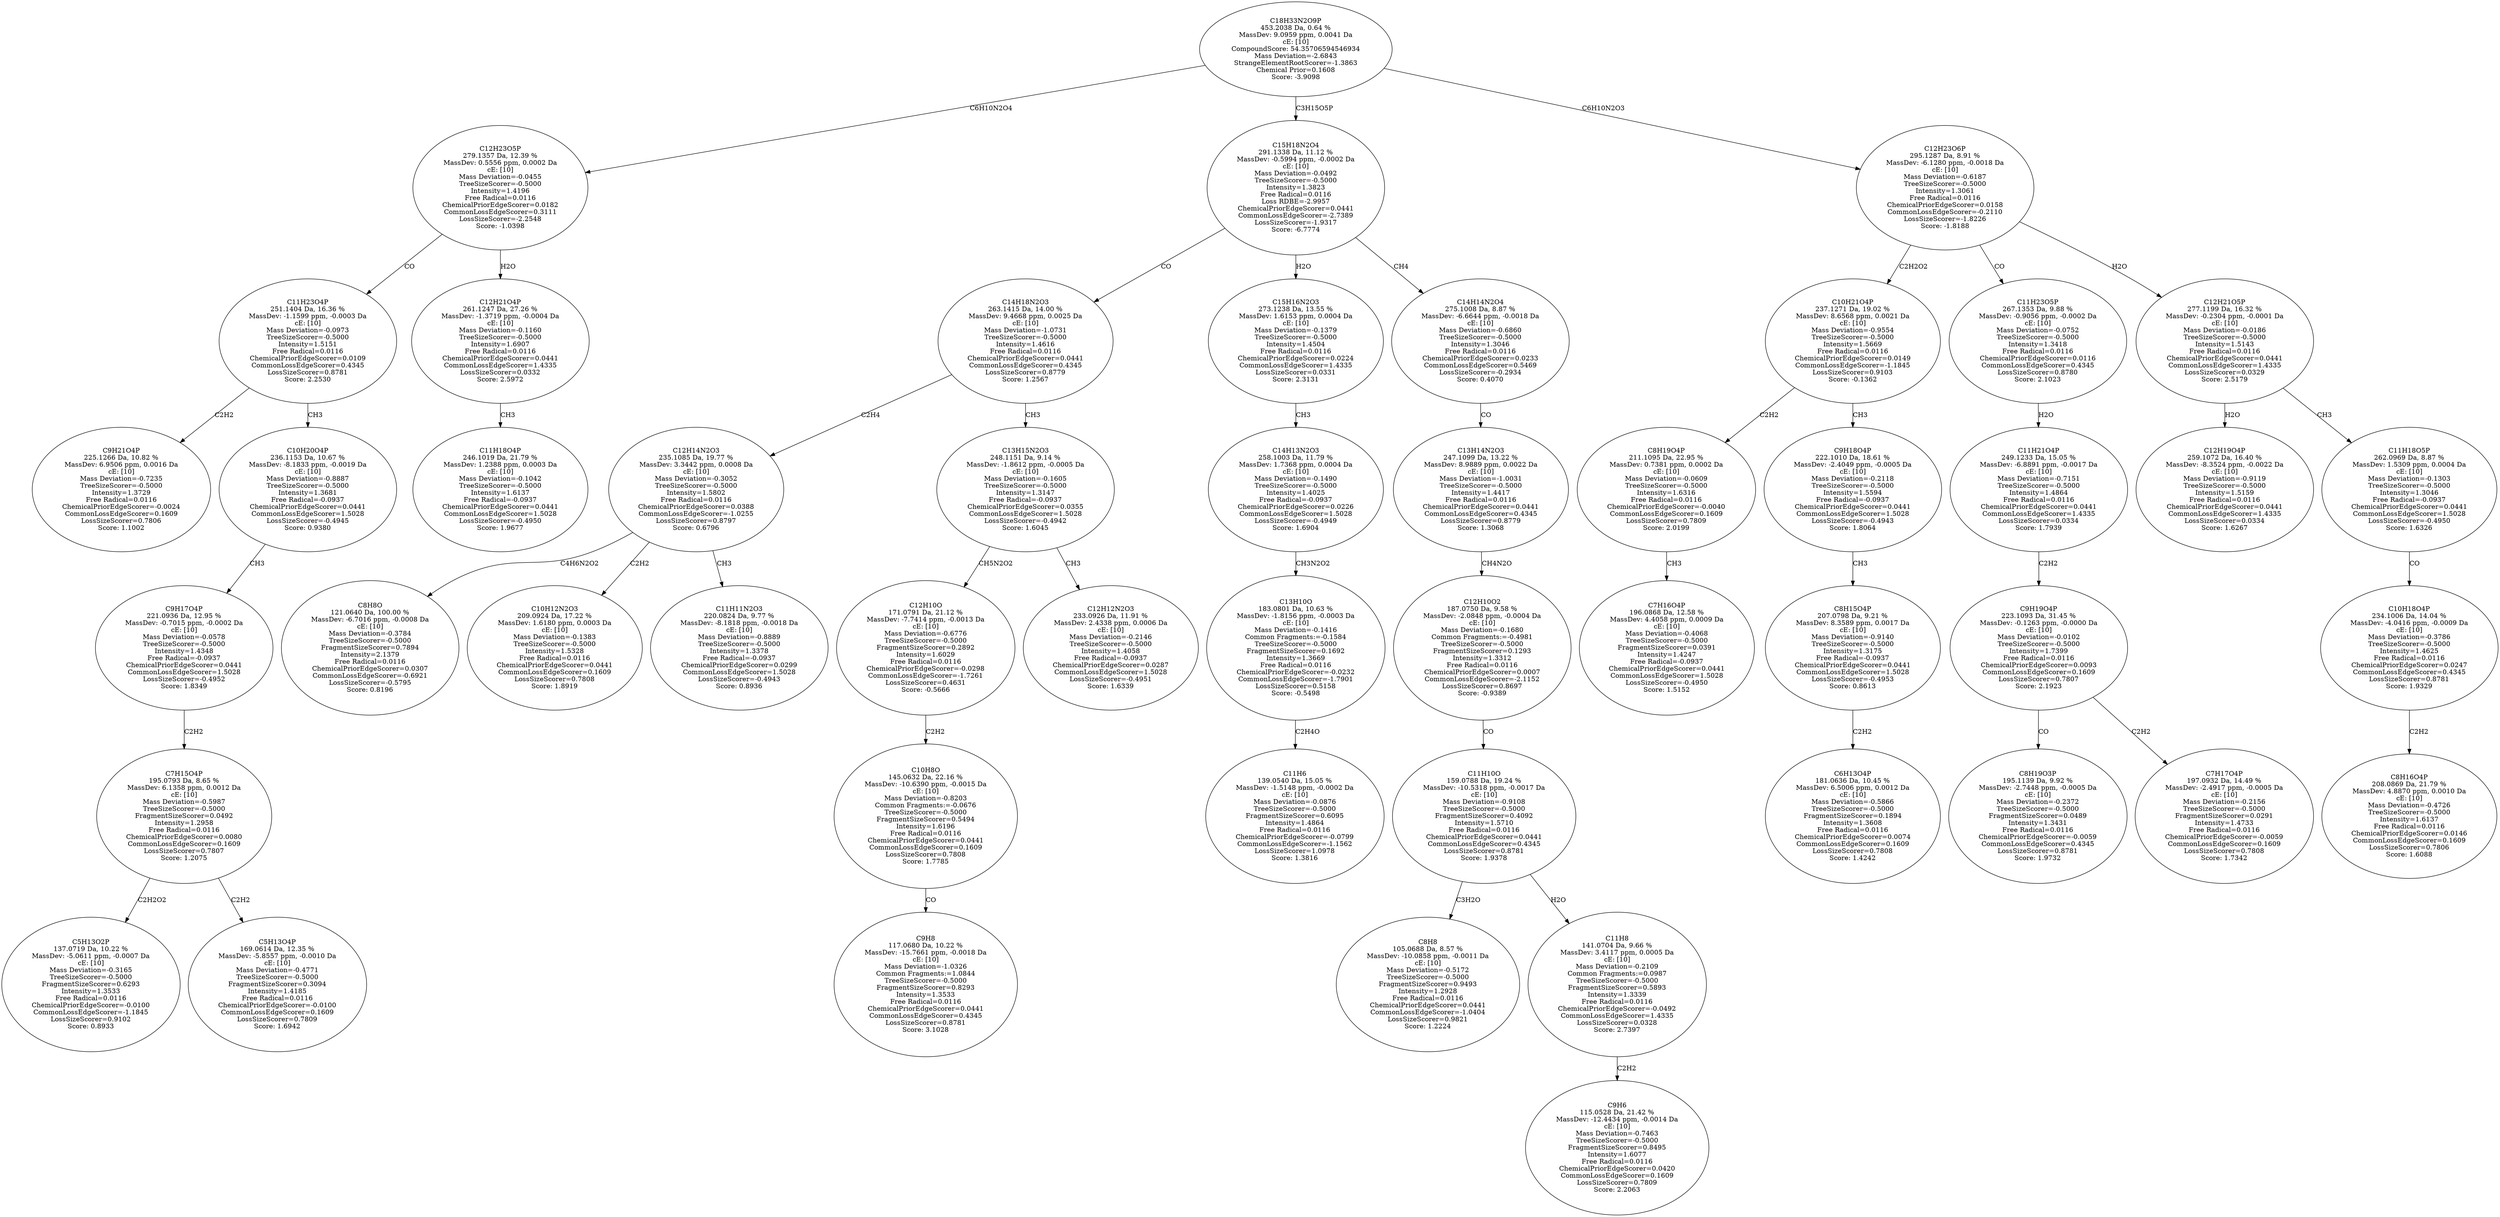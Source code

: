strict digraph {
v1 [label="C9H21O4P\n225.1266 Da, 10.82 %\nMassDev: 6.9506 ppm, 0.0016 Da\ncE: [10]\nMass Deviation=-0.7235\nTreeSizeScorer=-0.5000\nIntensity=1.3729\nFree Radical=0.0116\nChemicalPriorEdgeScorer=-0.0024\nCommonLossEdgeScorer=0.1609\nLossSizeScorer=0.7806\nScore: 1.1002"];
v2 [label="C5H13O2P\n137.0719 Da, 10.22 %\nMassDev: -5.0611 ppm, -0.0007 Da\ncE: [10]\nMass Deviation=-0.3165\nTreeSizeScorer=-0.5000\nFragmentSizeScorer=0.6293\nIntensity=1.3533\nFree Radical=0.0116\nChemicalPriorEdgeScorer=-0.0100\nCommonLossEdgeScorer=-1.1845\nLossSizeScorer=0.9102\nScore: 0.8933"];
v3 [label="C5H13O4P\n169.0614 Da, 12.35 %\nMassDev: -5.8557 ppm, -0.0010 Da\ncE: [10]\nMass Deviation=-0.4771\nTreeSizeScorer=-0.5000\nFragmentSizeScorer=0.3094\nIntensity=1.4185\nFree Radical=0.0116\nChemicalPriorEdgeScorer=-0.0100\nCommonLossEdgeScorer=0.1609\nLossSizeScorer=0.7809\nScore: 1.6942"];
v4 [label="C7H15O4P\n195.0793 Da, 8.65 %\nMassDev: 6.1358 ppm, 0.0012 Da\ncE: [10]\nMass Deviation=-0.5987\nTreeSizeScorer=-0.5000\nFragmentSizeScorer=0.0492\nIntensity=1.2958\nFree Radical=0.0116\nChemicalPriorEdgeScorer=0.0080\nCommonLossEdgeScorer=0.1609\nLossSizeScorer=0.7807\nScore: 1.2075"];
v5 [label="C9H17O4P\n221.0936 Da, 12.95 %\nMassDev: -0.7015 ppm, -0.0002 Da\ncE: [10]\nMass Deviation=-0.0578\nTreeSizeScorer=-0.5000\nIntensity=1.4348\nFree Radical=-0.0937\nChemicalPriorEdgeScorer=0.0441\nCommonLossEdgeScorer=1.5028\nLossSizeScorer=-0.4952\nScore: 1.8349"];
v6 [label="C10H20O4P\n236.1153 Da, 10.67 %\nMassDev: -8.1833 ppm, -0.0019 Da\ncE: [10]\nMass Deviation=-0.8887\nTreeSizeScorer=-0.5000\nIntensity=1.3681\nFree Radical=-0.0937\nChemicalPriorEdgeScorer=0.0441\nCommonLossEdgeScorer=1.5028\nLossSizeScorer=-0.4945\nScore: 0.9380"];
v7 [label="C11H23O4P\n251.1404 Da, 16.36 %\nMassDev: -1.1599 ppm, -0.0003 Da\ncE: [10]\nMass Deviation=-0.0973\nTreeSizeScorer=-0.5000\nIntensity=1.5151\nFree Radical=0.0116\nChemicalPriorEdgeScorer=0.0109\nCommonLossEdgeScorer=0.4345\nLossSizeScorer=0.8781\nScore: 2.2530"];
v8 [label="C11H18O4P\n246.1019 Da, 21.79 %\nMassDev: 1.2388 ppm, 0.0003 Da\ncE: [10]\nMass Deviation=-0.1042\nTreeSizeScorer=-0.5000\nIntensity=1.6137\nFree Radical=-0.0937\nChemicalPriorEdgeScorer=0.0441\nCommonLossEdgeScorer=1.5028\nLossSizeScorer=-0.4950\nScore: 1.9677"];
v9 [label="C12H21O4P\n261.1247 Da, 27.26 %\nMassDev: -1.3719 ppm, -0.0004 Da\ncE: [10]\nMass Deviation=-0.1160\nTreeSizeScorer=-0.5000\nIntensity=1.6907\nFree Radical=0.0116\nChemicalPriorEdgeScorer=0.0441\nCommonLossEdgeScorer=1.4335\nLossSizeScorer=0.0332\nScore: 2.5972"];
v10 [label="C12H23O5P\n279.1357 Da, 12.39 %\nMassDev: 0.5556 ppm, 0.0002 Da\ncE: [10]\nMass Deviation=-0.0455\nTreeSizeScorer=-0.5000\nIntensity=1.4196\nFree Radical=0.0116\nChemicalPriorEdgeScorer=0.0182\nCommonLossEdgeScorer=0.3111\nLossSizeScorer=-2.2548\nScore: -1.0398"];
v11 [label="C8H8O\n121.0640 Da, 100.00 %\nMassDev: -6.7016 ppm, -0.0008 Da\ncE: [10]\nMass Deviation=-0.3784\nTreeSizeScorer=-0.5000\nFragmentSizeScorer=0.7894\nIntensity=2.1379\nFree Radical=0.0116\nChemicalPriorEdgeScorer=0.0307\nCommonLossEdgeScorer=-0.6921\nLossSizeScorer=-0.5795\nScore: 0.8196"];
v12 [label="C10H12N2O3\n209.0924 Da, 17.22 %\nMassDev: 1.6180 ppm, 0.0003 Da\ncE: [10]\nMass Deviation=-0.1383\nTreeSizeScorer=-0.5000\nIntensity=1.5328\nFree Radical=0.0116\nChemicalPriorEdgeScorer=0.0441\nCommonLossEdgeScorer=0.1609\nLossSizeScorer=0.7808\nScore: 1.8919"];
v13 [label="C11H11N2O3\n220.0824 Da, 9.77 %\nMassDev: -8.1818 ppm, -0.0018 Da\ncE: [10]\nMass Deviation=-0.8889\nTreeSizeScorer=-0.5000\nIntensity=1.3378\nFree Radical=-0.0937\nChemicalPriorEdgeScorer=0.0299\nCommonLossEdgeScorer=1.5028\nLossSizeScorer=-0.4943\nScore: 0.8936"];
v14 [label="C12H14N2O3\n235.1085 Da, 19.77 %\nMassDev: 3.3442 ppm, 0.0008 Da\ncE: [10]\nMass Deviation=-0.3052\nTreeSizeScorer=-0.5000\nIntensity=1.5802\nFree Radical=0.0116\nChemicalPriorEdgeScorer=0.0388\nCommonLossEdgeScorer=-1.0255\nLossSizeScorer=0.8797\nScore: 0.6796"];
v15 [label="C9H8\n117.0680 Da, 10.22 %\nMassDev: -15.7661 ppm, -0.0018 Da\ncE: [10]\nMass Deviation=-1.0326\nCommon Fragments:=1.0844\nTreeSizeScorer=-0.5000\nFragmentSizeScorer=0.8293\nIntensity=1.3533\nFree Radical=0.0116\nChemicalPriorEdgeScorer=0.0441\nCommonLossEdgeScorer=0.4345\nLossSizeScorer=0.8781\nScore: 3.1028"];
v16 [label="C10H8O\n145.0632 Da, 22.16 %\nMassDev: -10.6390 ppm, -0.0015 Da\ncE: [10]\nMass Deviation=-0.8203\nCommon Fragments:=-0.0676\nTreeSizeScorer=-0.5000\nFragmentSizeScorer=0.5494\nIntensity=1.6196\nFree Radical=0.0116\nChemicalPriorEdgeScorer=0.0441\nCommonLossEdgeScorer=0.1609\nLossSizeScorer=0.7808\nScore: 1.7785"];
v17 [label="C12H10O\n171.0791 Da, 21.12 %\nMassDev: -7.7414 ppm, -0.0013 Da\ncE: [10]\nMass Deviation=-0.6776\nTreeSizeScorer=-0.5000\nFragmentSizeScorer=0.2892\nIntensity=1.6029\nFree Radical=0.0116\nChemicalPriorEdgeScorer=-0.0298\nCommonLossEdgeScorer=-1.7261\nLossSizeScorer=0.4631\nScore: -0.5666"];
v18 [label="C12H12N2O3\n233.0926 Da, 11.91 %\nMassDev: 2.4338 ppm, 0.0006 Da\ncE: [10]\nMass Deviation=-0.2146\nTreeSizeScorer=-0.5000\nIntensity=1.4058\nFree Radical=-0.0937\nChemicalPriorEdgeScorer=0.0287\nCommonLossEdgeScorer=1.5028\nLossSizeScorer=-0.4951\nScore: 1.6339"];
v19 [label="C13H15N2O3\n248.1151 Da, 9.14 %\nMassDev: -1.8612 ppm, -0.0005 Da\ncE: [10]\nMass Deviation=-0.1605\nTreeSizeScorer=-0.5000\nIntensity=1.3147\nFree Radical=-0.0937\nChemicalPriorEdgeScorer=0.0355\nCommonLossEdgeScorer=1.5028\nLossSizeScorer=-0.4942\nScore: 1.6045"];
v20 [label="C14H18N2O3\n263.1415 Da, 14.00 %\nMassDev: 9.4668 ppm, 0.0025 Da\ncE: [10]\nMass Deviation=-1.0731\nTreeSizeScorer=-0.5000\nIntensity=1.4616\nFree Radical=0.0116\nChemicalPriorEdgeScorer=0.0441\nCommonLossEdgeScorer=0.4345\nLossSizeScorer=0.8779\nScore: 1.2567"];
v21 [label="C11H6\n139.0540 Da, 15.05 %\nMassDev: -1.5148 ppm, -0.0002 Da\ncE: [10]\nMass Deviation=-0.0876\nTreeSizeScorer=-0.5000\nFragmentSizeScorer=0.6095\nIntensity=1.4864\nFree Radical=0.0116\nChemicalPriorEdgeScorer=-0.0799\nCommonLossEdgeScorer=-1.1562\nLossSizeScorer=1.0978\nScore: 1.3816"];
v22 [label="C13H10O\n183.0801 Da, 10.63 %\nMassDev: -1.8156 ppm, -0.0003 Da\ncE: [10]\nMass Deviation=-0.1416\nCommon Fragments:=-0.1584\nTreeSizeScorer=-0.5000\nFragmentSizeScorer=0.1692\nIntensity=1.3669\nFree Radical=0.0116\nChemicalPriorEdgeScorer=-0.0232\nCommonLossEdgeScorer=-1.7901\nLossSizeScorer=0.5158\nScore: -0.5498"];
v23 [label="C14H13N2O3\n258.1003 Da, 11.79 %\nMassDev: 1.7368 ppm, 0.0004 Da\ncE: [10]\nMass Deviation=-0.1490\nTreeSizeScorer=-0.5000\nIntensity=1.4025\nFree Radical=-0.0937\nChemicalPriorEdgeScorer=0.0226\nCommonLossEdgeScorer=1.5028\nLossSizeScorer=-0.4949\nScore: 1.6904"];
v24 [label="C15H16N2O3\n273.1238 Da, 13.55 %\nMassDev: 1.6153 ppm, 0.0004 Da\ncE: [10]\nMass Deviation=-0.1379\nTreeSizeScorer=-0.5000\nIntensity=1.4504\nFree Radical=0.0116\nChemicalPriorEdgeScorer=0.0224\nCommonLossEdgeScorer=1.4335\nLossSizeScorer=0.0331\nScore: 2.3131"];
v25 [label="C8H8\n105.0688 Da, 8.57 %\nMassDev: -10.0858 ppm, -0.0011 Da\ncE: [10]\nMass Deviation=-0.5172\nTreeSizeScorer=-0.5000\nFragmentSizeScorer=0.9493\nIntensity=1.2928\nFree Radical=0.0116\nChemicalPriorEdgeScorer=0.0441\nCommonLossEdgeScorer=-1.0404\nLossSizeScorer=0.9821\nScore: 1.2224"];
v26 [label="C9H6\n115.0528 Da, 21.42 %\nMassDev: -12.4434 ppm, -0.0014 Da\ncE: [10]\nMass Deviation=-0.7463\nTreeSizeScorer=-0.5000\nFragmentSizeScorer=0.8495\nIntensity=1.6077\nFree Radical=0.0116\nChemicalPriorEdgeScorer=0.0420\nCommonLossEdgeScorer=0.1609\nLossSizeScorer=0.7809\nScore: 2.2063"];
v27 [label="C11H8\n141.0704 Da, 9.66 %\nMassDev: 3.4117 ppm, 0.0005 Da\ncE: [10]\nMass Deviation=-0.2109\nCommon Fragments:=0.0987\nTreeSizeScorer=-0.5000\nFragmentSizeScorer=0.5893\nIntensity=1.3339\nFree Radical=0.0116\nChemicalPriorEdgeScorer=-0.0492\nCommonLossEdgeScorer=1.4335\nLossSizeScorer=0.0328\nScore: 2.7397"];
v28 [label="C11H10O\n159.0788 Da, 19.24 %\nMassDev: -10.5318 ppm, -0.0017 Da\ncE: [10]\nMass Deviation=-0.9108\nTreeSizeScorer=-0.5000\nFragmentSizeScorer=0.4092\nIntensity=1.5710\nFree Radical=0.0116\nChemicalPriorEdgeScorer=0.0441\nCommonLossEdgeScorer=0.4345\nLossSizeScorer=0.8781\nScore: 1.9378"];
v29 [label="C12H10O2\n187.0750 Da, 9.58 %\nMassDev: -2.0848 ppm, -0.0004 Da\ncE: [10]\nMass Deviation=-0.1680\nCommon Fragments:=-0.4981\nTreeSizeScorer=-0.5000\nFragmentSizeScorer=0.1293\nIntensity=1.3312\nFree Radical=0.0116\nChemicalPriorEdgeScorer=0.0007\nCommonLossEdgeScorer=-2.1152\nLossSizeScorer=0.8697\nScore: -0.9389"];
v30 [label="C13H14N2O3\n247.1099 Da, 13.22 %\nMassDev: 8.9889 ppm, 0.0022 Da\ncE: [10]\nMass Deviation=-1.0031\nTreeSizeScorer=-0.5000\nIntensity=1.4417\nFree Radical=0.0116\nChemicalPriorEdgeScorer=0.0441\nCommonLossEdgeScorer=0.4345\nLossSizeScorer=0.8779\nScore: 1.3068"];
v31 [label="C14H14N2O4\n275.1008 Da, 8.87 %\nMassDev: -6.6644 ppm, -0.0018 Da\ncE: [10]\nMass Deviation=-0.6860\nTreeSizeScorer=-0.5000\nIntensity=1.3046\nFree Radical=0.0116\nChemicalPriorEdgeScorer=0.0233\nCommonLossEdgeScorer=0.5469\nLossSizeScorer=-0.2934\nScore: 0.4070"];
v32 [label="C15H18N2O4\n291.1338 Da, 11.12 %\nMassDev: -0.5994 ppm, -0.0002 Da\ncE: [10]\nMass Deviation=-0.0492\nTreeSizeScorer=-0.5000\nIntensity=1.3823\nFree Radical=0.0116\nLoss RDBE=-2.9957\nChemicalPriorEdgeScorer=0.0441\nCommonLossEdgeScorer=-2.7389\nLossSizeScorer=-1.9317\nScore: -6.7774"];
v33 [label="C7H16O4P\n196.0868 Da, 12.58 %\nMassDev: 4.4058 ppm, 0.0009 Da\ncE: [10]\nMass Deviation=-0.4068\nTreeSizeScorer=-0.5000\nFragmentSizeScorer=0.0391\nIntensity=1.4247\nFree Radical=-0.0937\nChemicalPriorEdgeScorer=0.0441\nCommonLossEdgeScorer=1.5028\nLossSizeScorer=-0.4950\nScore: 1.5152"];
v34 [label="C8H19O4P\n211.1095 Da, 22.95 %\nMassDev: 0.7381 ppm, 0.0002 Da\ncE: [10]\nMass Deviation=-0.0609\nTreeSizeScorer=-0.5000\nIntensity=1.6316\nFree Radical=0.0116\nChemicalPriorEdgeScorer=-0.0040\nCommonLossEdgeScorer=0.1609\nLossSizeScorer=0.7809\nScore: 2.0199"];
v35 [label="C6H13O4P\n181.0636 Da, 10.45 %\nMassDev: 6.5006 ppm, 0.0012 Da\ncE: [10]\nMass Deviation=-0.5866\nTreeSizeScorer=-0.5000\nFragmentSizeScorer=0.1894\nIntensity=1.3608\nFree Radical=0.0116\nChemicalPriorEdgeScorer=0.0074\nCommonLossEdgeScorer=0.1609\nLossSizeScorer=0.7808\nScore: 1.4242"];
v36 [label="C8H15O4P\n207.0798 Da, 9.21 %\nMassDev: 8.3589 ppm, 0.0017 Da\ncE: [10]\nMass Deviation=-0.9140\nTreeSizeScorer=-0.5000\nIntensity=1.3175\nFree Radical=-0.0937\nChemicalPriorEdgeScorer=0.0441\nCommonLossEdgeScorer=1.5028\nLossSizeScorer=-0.4953\nScore: 0.8613"];
v37 [label="C9H18O4P\n222.1010 Da, 18.61 %\nMassDev: -2.4049 ppm, -0.0005 Da\ncE: [10]\nMass Deviation=-0.2118\nTreeSizeScorer=-0.5000\nIntensity=1.5594\nFree Radical=-0.0937\nChemicalPriorEdgeScorer=0.0441\nCommonLossEdgeScorer=1.5028\nLossSizeScorer=-0.4943\nScore: 1.8064"];
v38 [label="C10H21O4P\n237.1271 Da, 19.02 %\nMassDev: 8.6568 ppm, 0.0021 Da\ncE: [10]\nMass Deviation=-0.9554\nTreeSizeScorer=-0.5000\nIntensity=1.5669\nFree Radical=0.0116\nChemicalPriorEdgeScorer=0.0149\nCommonLossEdgeScorer=-1.1845\nLossSizeScorer=0.9103\nScore: -0.1362"];
v39 [label="C8H19O3P\n195.1139 Da, 9.92 %\nMassDev: -2.7448 ppm, -0.0005 Da\ncE: [10]\nMass Deviation=-0.2372\nTreeSizeScorer=-0.5000\nFragmentSizeScorer=0.0489\nIntensity=1.3431\nFree Radical=0.0116\nChemicalPriorEdgeScorer=-0.0059\nCommonLossEdgeScorer=0.4345\nLossSizeScorer=0.8781\nScore: 1.9732"];
v40 [label="C7H17O4P\n197.0932 Da, 14.49 %\nMassDev: -2.4917 ppm, -0.0005 Da\ncE: [10]\nMass Deviation=-0.2156\nTreeSizeScorer=-0.5000\nFragmentSizeScorer=0.0291\nIntensity=1.4733\nFree Radical=0.0116\nChemicalPriorEdgeScorer=-0.0059\nCommonLossEdgeScorer=0.1609\nLossSizeScorer=0.7808\nScore: 1.7342"];
v41 [label="C9H19O4P\n223.1093 Da, 31.45 %\nMassDev: -0.1263 ppm, -0.0000 Da\ncE: [10]\nMass Deviation=-0.0102\nTreeSizeScorer=-0.5000\nIntensity=1.7399\nFree Radical=0.0116\nChemicalPriorEdgeScorer=0.0093\nCommonLossEdgeScorer=0.1609\nLossSizeScorer=0.7807\nScore: 2.1923"];
v42 [label="C11H21O4P\n249.1233 Da, 15.05 %\nMassDev: -6.8891 ppm, -0.0017 Da\ncE: [10]\nMass Deviation=-0.7151\nTreeSizeScorer=-0.5000\nIntensity=1.4864\nFree Radical=0.0116\nChemicalPriorEdgeScorer=0.0441\nCommonLossEdgeScorer=1.4335\nLossSizeScorer=0.0334\nScore: 1.7939"];
v43 [label="C11H23O5P\n267.1353 Da, 9.88 %\nMassDev: -0.9056 ppm, -0.0002 Da\ncE: [10]\nMass Deviation=-0.0752\nTreeSizeScorer=-0.5000\nIntensity=1.3418\nFree Radical=0.0116\nChemicalPriorEdgeScorer=0.0116\nCommonLossEdgeScorer=0.4345\nLossSizeScorer=0.8780\nScore: 2.1023"];
v44 [label="C12H19O4P\n259.1072 Da, 16.40 %\nMassDev: -8.3524 ppm, -0.0022 Da\ncE: [10]\nMass Deviation=-0.9119\nTreeSizeScorer=-0.5000\nIntensity=1.5159\nFree Radical=0.0116\nChemicalPriorEdgeScorer=0.0441\nCommonLossEdgeScorer=1.4335\nLossSizeScorer=0.0334\nScore: 1.6267"];
v45 [label="C8H16O4P\n208.0869 Da, 21.79 %\nMassDev: 4.8870 ppm, 0.0010 Da\ncE: [10]\nMass Deviation=-0.4726\nTreeSizeScorer=-0.5000\nIntensity=1.6137\nFree Radical=0.0116\nChemicalPriorEdgeScorer=0.0146\nCommonLossEdgeScorer=0.1609\nLossSizeScorer=0.7806\nScore: 1.6088"];
v46 [label="C10H18O4P\n234.1006 Da, 14.04 %\nMassDev: -4.0416 ppm, -0.0009 Da\ncE: [10]\nMass Deviation=-0.3786\nTreeSizeScorer=-0.5000\nIntensity=1.4625\nFree Radical=0.0116\nChemicalPriorEdgeScorer=0.0247\nCommonLossEdgeScorer=0.4345\nLossSizeScorer=0.8781\nScore: 1.9329"];
v47 [label="C11H18O5P\n262.0969 Da, 8.87 %\nMassDev: 1.5309 ppm, 0.0004 Da\ncE: [10]\nMass Deviation=-0.1303\nTreeSizeScorer=-0.5000\nIntensity=1.3046\nFree Radical=-0.0937\nChemicalPriorEdgeScorer=0.0441\nCommonLossEdgeScorer=1.5028\nLossSizeScorer=-0.4950\nScore: 1.6326"];
v48 [label="C12H21O5P\n277.1199 Da, 16.32 %\nMassDev: -0.2304 ppm, -0.0001 Da\ncE: [10]\nMass Deviation=-0.0186\nTreeSizeScorer=-0.5000\nIntensity=1.5143\nFree Radical=0.0116\nChemicalPriorEdgeScorer=0.0441\nCommonLossEdgeScorer=1.4335\nLossSizeScorer=0.0329\nScore: 2.5179"];
v49 [label="C12H23O6P\n295.1287 Da, 8.91 %\nMassDev: -6.1280 ppm, -0.0018 Da\ncE: [10]\nMass Deviation=-0.6187\nTreeSizeScorer=-0.5000\nIntensity=1.3061\nFree Radical=0.0116\nChemicalPriorEdgeScorer=0.0158\nCommonLossEdgeScorer=-0.2110\nLossSizeScorer=-1.8226\nScore: -1.8188"];
v50 [label="C18H33N2O9P\n453.2038 Da, 0.64 %\nMassDev: 9.0959 ppm, 0.0041 Da\ncE: [10]\nCompoundScore: 54.35706594546934\nMass Deviation=-2.6843\nStrangeElementRootScorer=-1.3863\nChemical Prior=0.1608\nScore: -3.9098"];
v7 -> v1 [label="C2H2"];
v4 -> v2 [label="C2H2O2"];
v4 -> v3 [label="C2H2"];
v5 -> v4 [label="C2H2"];
v6 -> v5 [label="CH3"];
v7 -> v6 [label="CH3"];
v10 -> v7 [label="CO"];
v9 -> v8 [label="CH3"];
v10 -> v9 [label="H2O"];
v50 -> v10 [label="C6H10N2O4"];
v14 -> v11 [label="C4H6N2O2"];
v14 -> v12 [label="C2H2"];
v14 -> v13 [label="CH3"];
v20 -> v14 [label="C2H4"];
v16 -> v15 [label="CO"];
v17 -> v16 [label="C2H2"];
v19 -> v17 [label="CH5N2O2"];
v19 -> v18 [label="CH3"];
v20 -> v19 [label="CH3"];
v32 -> v20 [label="CO"];
v22 -> v21 [label="C2H4O"];
v23 -> v22 [label="CH3N2O2"];
v24 -> v23 [label="CH3"];
v32 -> v24 [label="H2O"];
v28 -> v25 [label="C3H2O"];
v27 -> v26 [label="C2H2"];
v28 -> v27 [label="H2O"];
v29 -> v28 [label="CO"];
v30 -> v29 [label="CH4N2O"];
v31 -> v30 [label="CO"];
v32 -> v31 [label="CH4"];
v50 -> v32 [label="C3H15O5P"];
v34 -> v33 [label="CH3"];
v38 -> v34 [label="C2H2"];
v36 -> v35 [label="C2H2"];
v37 -> v36 [label="CH3"];
v38 -> v37 [label="CH3"];
v49 -> v38 [label="C2H2O2"];
v41 -> v39 [label="CO"];
v41 -> v40 [label="C2H2"];
v42 -> v41 [label="C2H2"];
v43 -> v42 [label="H2O"];
v49 -> v43 [label="CO"];
v48 -> v44 [label="H2O"];
v46 -> v45 [label="C2H2"];
v47 -> v46 [label="CO"];
v48 -> v47 [label="CH3"];
v49 -> v48 [label="H2O"];
v50 -> v49 [label="C6H10N2O3"];
}